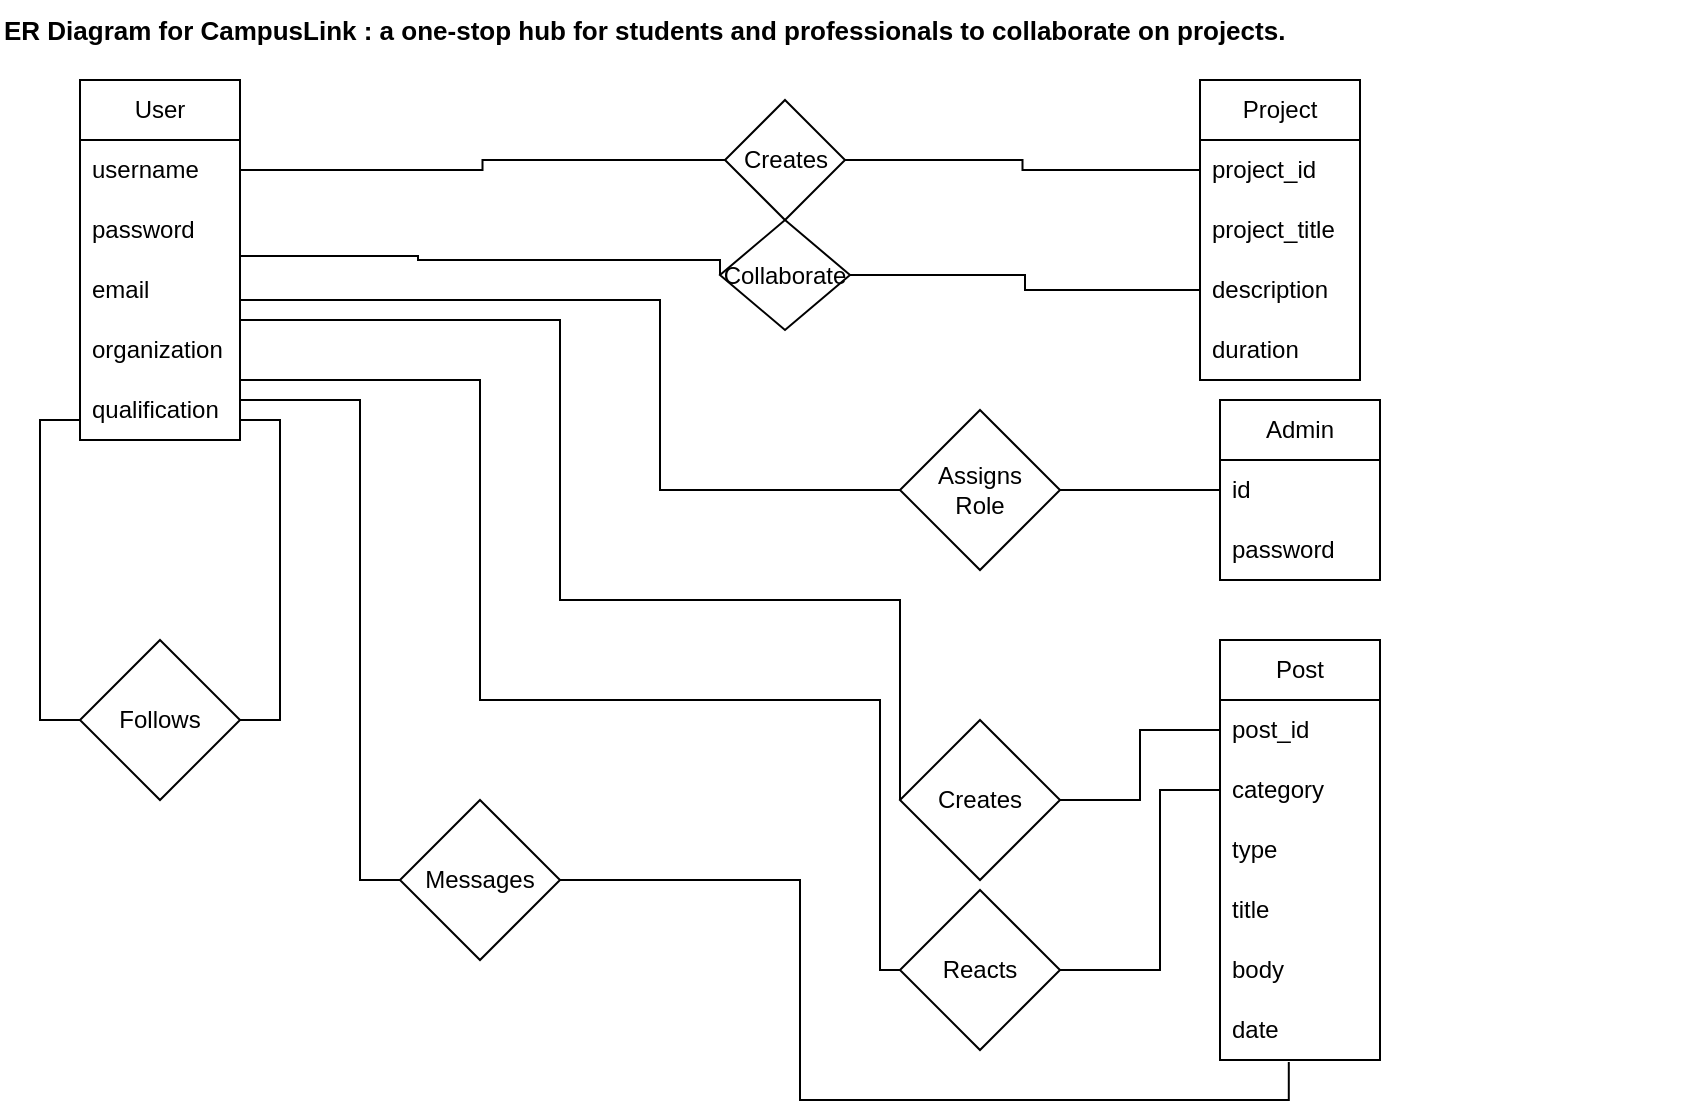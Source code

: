 <mxfile version="20.6.2" type="github">
  <diagram id="R2lEEEUBdFMjLlhIrx00" name="Page-1">
    <mxGraphModel dx="1038" dy="583" grid="1" gridSize="10" guides="1" tooltips="1" connect="1" arrows="1" fold="1" page="1" pageScale="1" pageWidth="850" pageHeight="1100" math="0" shadow="0" extFonts="Permanent Marker^https://fonts.googleapis.com/css?family=Permanent+Marker">
      <root>
        <mxCell id="0" />
        <mxCell id="1" parent="0" />
        <mxCell id="AKInlU7RmeM9Gv5LZh1b-44" style="edgeStyle=orthogonalEdgeStyle;rounded=0;orthogonalLoop=1;jettySize=auto;html=1;exitX=1;exitY=0;exitDx=0;exitDy=0;entryX=0;entryY=0.5;entryDx=0;entryDy=0;endArrow=none;endFill=0;" edge="1" parent="1" source="AKInlU7RmeM9Gv5LZh1b-3" target="AKInlU7RmeM9Gv5LZh1b-43">
          <mxGeometry relative="1" as="geometry">
            <Array as="points">
              <mxPoint x="120" y="128" />
              <mxPoint x="209" y="128" />
              <mxPoint x="209" y="130" />
              <mxPoint x="360" y="130" />
            </Array>
          </mxGeometry>
        </mxCell>
        <mxCell id="AKInlU7RmeM9Gv5LZh1b-47" style="edgeStyle=orthogonalEdgeStyle;rounded=0;orthogonalLoop=1;jettySize=auto;html=1;exitX=0.75;exitY=0;exitDx=0;exitDy=0;entryX=0;entryY=0.5;entryDx=0;entryDy=0;endArrow=none;endFill=0;" edge="1" parent="1" source="AKInlU7RmeM9Gv5LZh1b-3" target="AKInlU7RmeM9Gv5LZh1b-46">
          <mxGeometry relative="1" as="geometry">
            <Array as="points">
              <mxPoint x="120" y="40" />
              <mxPoint x="120" y="200" />
              <mxPoint x="180" y="200" />
              <mxPoint x="180" y="440" />
            </Array>
          </mxGeometry>
        </mxCell>
        <mxCell id="AKInlU7RmeM9Gv5LZh1b-3" value="User" style="swimlane;fontStyle=0;childLayout=stackLayout;horizontal=1;startSize=30;horizontalStack=0;resizeParent=1;resizeParentMax=0;resizeLast=0;collapsible=1;marginBottom=0;whiteSpace=wrap;html=1;" vertex="1" parent="1">
          <mxGeometry x="40" y="40" width="80" height="180" as="geometry" />
        </mxCell>
        <mxCell id="AKInlU7RmeM9Gv5LZh1b-4" value="username" style="text;strokeColor=none;fillColor=none;align=left;verticalAlign=middle;spacingLeft=4;spacingRight=4;overflow=hidden;points=[[0,0.5],[1,0.5]];portConstraint=eastwest;rotatable=0;whiteSpace=wrap;html=1;" vertex="1" parent="AKInlU7RmeM9Gv5LZh1b-3">
          <mxGeometry y="30" width="80" height="30" as="geometry" />
        </mxCell>
        <mxCell id="AKInlU7RmeM9Gv5LZh1b-5" value="password" style="text;strokeColor=none;fillColor=none;align=left;verticalAlign=middle;spacingLeft=4;spacingRight=4;overflow=hidden;points=[[0,0.5],[1,0.5]];portConstraint=eastwest;rotatable=0;whiteSpace=wrap;html=1;" vertex="1" parent="AKInlU7RmeM9Gv5LZh1b-3">
          <mxGeometry y="60" width="80" height="30" as="geometry" />
        </mxCell>
        <mxCell id="AKInlU7RmeM9Gv5LZh1b-6" value="email" style="text;strokeColor=none;fillColor=none;align=left;verticalAlign=middle;spacingLeft=4;spacingRight=4;overflow=hidden;points=[[0,0.5],[1,0.5]];portConstraint=eastwest;rotatable=0;whiteSpace=wrap;html=1;" vertex="1" parent="AKInlU7RmeM9Gv5LZh1b-3">
          <mxGeometry y="90" width="80" height="30" as="geometry" />
        </mxCell>
        <mxCell id="AKInlU7RmeM9Gv5LZh1b-7" value="organization" style="text;strokeColor=none;fillColor=none;align=left;verticalAlign=middle;spacingLeft=4;spacingRight=4;overflow=hidden;points=[[0,0.5],[1,0.5]];portConstraint=eastwest;rotatable=0;whiteSpace=wrap;html=1;" vertex="1" parent="AKInlU7RmeM9Gv5LZh1b-3">
          <mxGeometry y="120" width="80" height="30" as="geometry" />
        </mxCell>
        <mxCell id="AKInlU7RmeM9Gv5LZh1b-8" value="qualification" style="text;strokeColor=none;fillColor=none;align=left;verticalAlign=middle;spacingLeft=4;spacingRight=4;overflow=hidden;points=[[0,0.5],[1,0.5]];portConstraint=eastwest;rotatable=0;whiteSpace=wrap;html=1;" vertex="1" parent="AKInlU7RmeM9Gv5LZh1b-3">
          <mxGeometry y="150" width="80" height="30" as="geometry" />
        </mxCell>
        <mxCell id="AKInlU7RmeM9Gv5LZh1b-10" value="Admin" style="swimlane;fontStyle=0;childLayout=stackLayout;horizontal=1;startSize=30;horizontalStack=0;resizeParent=1;resizeParentMax=0;resizeLast=0;collapsible=1;marginBottom=0;whiteSpace=wrap;html=1;" vertex="1" parent="1">
          <mxGeometry x="610" y="200" width="80" height="90" as="geometry" />
        </mxCell>
        <mxCell id="AKInlU7RmeM9Gv5LZh1b-11" value="id" style="text;strokeColor=none;fillColor=none;align=left;verticalAlign=middle;spacingLeft=4;spacingRight=4;overflow=hidden;points=[[0,0.5],[1,0.5]];portConstraint=eastwest;rotatable=0;whiteSpace=wrap;html=1;" vertex="1" parent="AKInlU7RmeM9Gv5LZh1b-10">
          <mxGeometry y="30" width="80" height="30" as="geometry" />
        </mxCell>
        <mxCell id="AKInlU7RmeM9Gv5LZh1b-12" value="password" style="text;strokeColor=none;fillColor=none;align=left;verticalAlign=middle;spacingLeft=4;spacingRight=4;overflow=hidden;points=[[0,0.5],[1,0.5]];portConstraint=eastwest;rotatable=0;whiteSpace=wrap;html=1;" vertex="1" parent="AKInlU7RmeM9Gv5LZh1b-10">
          <mxGeometry y="60" width="80" height="30" as="geometry" />
        </mxCell>
        <mxCell id="AKInlU7RmeM9Gv5LZh1b-14" value="Post" style="swimlane;fontStyle=0;childLayout=stackLayout;horizontal=1;startSize=30;horizontalStack=0;resizeParent=1;resizeParentMax=0;resizeLast=0;collapsible=1;marginBottom=0;whiteSpace=wrap;html=1;" vertex="1" parent="1">
          <mxGeometry x="610" y="320" width="80" height="210" as="geometry" />
        </mxCell>
        <mxCell id="AKInlU7RmeM9Gv5LZh1b-15" value="post_id" style="text;strokeColor=none;fillColor=none;align=left;verticalAlign=middle;spacingLeft=4;spacingRight=4;overflow=hidden;points=[[0,0.5],[1,0.5]];portConstraint=eastwest;rotatable=0;whiteSpace=wrap;html=1;" vertex="1" parent="AKInlU7RmeM9Gv5LZh1b-14">
          <mxGeometry y="30" width="80" height="30" as="geometry" />
        </mxCell>
        <mxCell id="AKInlU7RmeM9Gv5LZh1b-16" value="category" style="text;strokeColor=none;fillColor=none;align=left;verticalAlign=middle;spacingLeft=4;spacingRight=4;overflow=hidden;points=[[0,0.5],[1,0.5]];portConstraint=eastwest;rotatable=0;whiteSpace=wrap;html=1;" vertex="1" parent="AKInlU7RmeM9Gv5LZh1b-14">
          <mxGeometry y="60" width="80" height="30" as="geometry" />
        </mxCell>
        <mxCell id="AKInlU7RmeM9Gv5LZh1b-17" value="type" style="text;strokeColor=none;fillColor=none;align=left;verticalAlign=middle;spacingLeft=4;spacingRight=4;overflow=hidden;points=[[0,0.5],[1,0.5]];portConstraint=eastwest;rotatable=0;whiteSpace=wrap;html=1;" vertex="1" parent="AKInlU7RmeM9Gv5LZh1b-14">
          <mxGeometry y="90" width="80" height="30" as="geometry" />
        </mxCell>
        <mxCell id="AKInlU7RmeM9Gv5LZh1b-18" value="title" style="text;strokeColor=none;fillColor=none;align=left;verticalAlign=middle;spacingLeft=4;spacingRight=4;overflow=hidden;points=[[0,0.5],[1,0.5]];portConstraint=eastwest;rotatable=0;whiteSpace=wrap;html=1;" vertex="1" parent="AKInlU7RmeM9Gv5LZh1b-14">
          <mxGeometry y="120" width="80" height="30" as="geometry" />
        </mxCell>
        <mxCell id="AKInlU7RmeM9Gv5LZh1b-19" value="body&lt;span style=&quot;color: rgba(0, 0, 0, 0); font-family: monospace; font-size: 0px;&quot;&gt;%3CmxGraphModel%3E%3Croot%3E%3CmxCell%20id%3D%220%22%2F%3E%3CmxCell%20id%3D%221%22%20parent%3D%220%22%2F%3E%3CmxCell%20id%3D%222%22%20value%3D%22type%22%20style%3D%22text%3BstrokeColor%3Dnone%3BfillColor%3Dnone%3Balign%3Dleft%3BverticalAlign%3Dmiddle%3BspacingLeft%3D4%3BspacingRight%3D4%3Boverflow%3Dhidden%3Bpoints%3D%5B%5B0%2C0.5%5D%2C%5B1%2C0.5%5D%5D%3BportConstraint%3Deastwest%3Brotatable%3D0%3BwhiteSpace%3Dwrap%3Bhtml%3D1%3B%22%20vertex%3D%221%22%20parent%3D%221%22%3E%3CmxGeometry%20x%3D%22280%22%20y%3D%22450%22%20width%3D%22140%22%20height%3D%2230%22%20as%3D%22geometry%22%2F%3E%3C%2FmxCell%3E%3C%2Froot%3E%3C%2FmxGraphModel%3E&lt;/span&gt;" style="text;strokeColor=none;fillColor=none;align=left;verticalAlign=middle;spacingLeft=4;spacingRight=4;overflow=hidden;points=[[0,0.5],[1,0.5]];portConstraint=eastwest;rotatable=0;whiteSpace=wrap;html=1;" vertex="1" parent="AKInlU7RmeM9Gv5LZh1b-14">
          <mxGeometry y="150" width="80" height="30" as="geometry" />
        </mxCell>
        <mxCell id="AKInlU7RmeM9Gv5LZh1b-20" value="date" style="text;strokeColor=none;fillColor=none;align=left;verticalAlign=middle;spacingLeft=4;spacingRight=4;overflow=hidden;points=[[0,0.5],[1,0.5]];portConstraint=eastwest;rotatable=0;whiteSpace=wrap;html=1;" vertex="1" parent="AKInlU7RmeM9Gv5LZh1b-14">
          <mxGeometry y="180" width="80" height="30" as="geometry" />
        </mxCell>
        <mxCell id="AKInlU7RmeM9Gv5LZh1b-25" style="edgeStyle=orthogonalEdgeStyle;rounded=0;orthogonalLoop=1;jettySize=auto;html=1;exitX=1;exitY=0.5;exitDx=0;exitDy=0;entryX=0;entryY=0.5;entryDx=0;entryDy=0;endArrow=none;endFill=0;" edge="1" parent="1" source="AKInlU7RmeM9Gv5LZh1b-21" target="AKInlU7RmeM9Gv5LZh1b-11">
          <mxGeometry relative="1" as="geometry" />
        </mxCell>
        <mxCell id="AKInlU7RmeM9Gv5LZh1b-21" value="Assigns&lt;br&gt;Role" style="rhombus;whiteSpace=wrap;html=1;" vertex="1" parent="1">
          <mxGeometry x="450" y="205" width="80" height="80" as="geometry" />
        </mxCell>
        <mxCell id="AKInlU7RmeM9Gv5LZh1b-24" style="edgeStyle=orthogonalEdgeStyle;rounded=0;orthogonalLoop=1;jettySize=auto;html=1;exitX=1;exitY=0.5;exitDx=0;exitDy=0;entryX=0;entryY=0.5;entryDx=0;entryDy=0;endArrow=none;endFill=0;" edge="1" parent="1" source="AKInlU7RmeM9Gv5LZh1b-5" target="AKInlU7RmeM9Gv5LZh1b-21">
          <mxGeometry relative="1" as="geometry">
            <Array as="points">
              <mxPoint x="120" y="150" />
              <mxPoint x="330" y="150" />
              <mxPoint x="330" y="245" />
            </Array>
          </mxGeometry>
        </mxCell>
        <mxCell id="AKInlU7RmeM9Gv5LZh1b-27" style="edgeStyle=orthogonalEdgeStyle;rounded=0;orthogonalLoop=1;jettySize=auto;html=1;exitX=0;exitY=0.5;exitDx=0;exitDy=0;entryX=1;entryY=0.5;entryDx=0;entryDy=0;endArrow=none;endFill=0;" edge="1" parent="1" source="AKInlU7RmeM9Gv5LZh1b-26" target="AKInlU7RmeM9Gv5LZh1b-7">
          <mxGeometry relative="1" as="geometry">
            <Array as="points">
              <mxPoint x="450" y="300" />
              <mxPoint x="280" y="300" />
              <mxPoint x="280" y="160" />
              <mxPoint x="120" y="160" />
            </Array>
          </mxGeometry>
        </mxCell>
        <mxCell id="AKInlU7RmeM9Gv5LZh1b-28" style="edgeStyle=orthogonalEdgeStyle;rounded=0;orthogonalLoop=1;jettySize=auto;html=1;endArrow=none;endFill=0;" edge="1" parent="1" source="AKInlU7RmeM9Gv5LZh1b-26" target="AKInlU7RmeM9Gv5LZh1b-15">
          <mxGeometry relative="1" as="geometry" />
        </mxCell>
        <mxCell id="AKInlU7RmeM9Gv5LZh1b-26" value="Creates" style="rhombus;whiteSpace=wrap;html=1;" vertex="1" parent="1">
          <mxGeometry x="450" y="360" width="80" height="80" as="geometry" />
        </mxCell>
        <mxCell id="AKInlU7RmeM9Gv5LZh1b-31" style="edgeStyle=orthogonalEdgeStyle;rounded=0;orthogonalLoop=1;jettySize=auto;html=1;exitX=1;exitY=0.5;exitDx=0;exitDy=0;endArrow=none;endFill=0;" edge="1" parent="1" source="AKInlU7RmeM9Gv5LZh1b-29" target="AKInlU7RmeM9Gv5LZh1b-16">
          <mxGeometry relative="1" as="geometry">
            <Array as="points">
              <mxPoint x="580" y="485" />
              <mxPoint x="580" y="395" />
            </Array>
          </mxGeometry>
        </mxCell>
        <mxCell id="AKInlU7RmeM9Gv5LZh1b-29" value="Reacts" style="rhombus;whiteSpace=wrap;html=1;" vertex="1" parent="1">
          <mxGeometry x="450" y="445" width="80" height="80" as="geometry" />
        </mxCell>
        <mxCell id="AKInlU7RmeM9Gv5LZh1b-30" style="edgeStyle=orthogonalEdgeStyle;rounded=0;orthogonalLoop=1;jettySize=auto;html=1;exitX=1;exitY=0.5;exitDx=0;exitDy=0;entryX=0;entryY=0.5;entryDx=0;entryDy=0;endArrow=none;endFill=0;" edge="1" parent="1" source="AKInlU7RmeM9Gv5LZh1b-8" target="AKInlU7RmeM9Gv5LZh1b-29">
          <mxGeometry relative="1" as="geometry">
            <Array as="points">
              <mxPoint x="120" y="190" />
              <mxPoint x="240" y="190" />
              <mxPoint x="240" y="350" />
              <mxPoint x="440" y="350" />
            </Array>
          </mxGeometry>
        </mxCell>
        <mxCell id="AKInlU7RmeM9Gv5LZh1b-32" value="Follows" style="rhombus;whiteSpace=wrap;html=1;" vertex="1" parent="1">
          <mxGeometry x="40" y="320" width="80" height="80" as="geometry" />
        </mxCell>
        <mxCell id="AKInlU7RmeM9Gv5LZh1b-33" style="edgeStyle=orthogonalEdgeStyle;rounded=0;orthogonalLoop=1;jettySize=auto;html=1;exitX=0;exitY=0.5;exitDx=0;exitDy=0;entryX=0;entryY=0.5;entryDx=0;entryDy=0;endArrow=none;endFill=0;" edge="1" parent="1" source="AKInlU7RmeM9Gv5LZh1b-8" target="AKInlU7RmeM9Gv5LZh1b-32">
          <mxGeometry relative="1" as="geometry">
            <Array as="points">
              <mxPoint x="40" y="210" />
              <mxPoint x="20" y="210" />
              <mxPoint x="20" y="360" />
            </Array>
          </mxGeometry>
        </mxCell>
        <mxCell id="AKInlU7RmeM9Gv5LZh1b-34" style="edgeStyle=orthogonalEdgeStyle;rounded=0;orthogonalLoop=1;jettySize=auto;html=1;exitX=1;exitY=0.5;exitDx=0;exitDy=0;entryX=1;entryY=0.5;entryDx=0;entryDy=0;endArrow=none;endFill=0;" edge="1" parent="1" source="AKInlU7RmeM9Gv5LZh1b-6" target="AKInlU7RmeM9Gv5LZh1b-32">
          <mxGeometry relative="1" as="geometry">
            <Array as="points">
              <mxPoint x="120" y="210" />
              <mxPoint x="140" y="210" />
              <mxPoint x="140" y="360" />
            </Array>
          </mxGeometry>
        </mxCell>
        <mxCell id="AKInlU7RmeM9Gv5LZh1b-35" value="Project" style="swimlane;fontStyle=0;childLayout=stackLayout;horizontal=1;startSize=30;horizontalStack=0;resizeParent=1;resizeParentMax=0;resizeLast=0;collapsible=1;marginBottom=0;whiteSpace=wrap;html=1;" vertex="1" parent="1">
          <mxGeometry x="600" y="40" width="80" height="150" as="geometry" />
        </mxCell>
        <mxCell id="AKInlU7RmeM9Gv5LZh1b-36" value="project_id" style="text;strokeColor=none;fillColor=none;align=left;verticalAlign=middle;spacingLeft=4;spacingRight=4;overflow=hidden;points=[[0,0.5],[1,0.5]];portConstraint=eastwest;rotatable=0;whiteSpace=wrap;html=1;" vertex="1" parent="AKInlU7RmeM9Gv5LZh1b-35">
          <mxGeometry y="30" width="80" height="30" as="geometry" />
        </mxCell>
        <mxCell id="AKInlU7RmeM9Gv5LZh1b-37" value="project_title" style="text;strokeColor=none;fillColor=none;align=left;verticalAlign=middle;spacingLeft=4;spacingRight=4;overflow=hidden;points=[[0,0.5],[1,0.5]];portConstraint=eastwest;rotatable=0;whiteSpace=wrap;html=1;" vertex="1" parent="AKInlU7RmeM9Gv5LZh1b-35">
          <mxGeometry y="60" width="80" height="30" as="geometry" />
        </mxCell>
        <mxCell id="AKInlU7RmeM9Gv5LZh1b-38" value="description" style="text;strokeColor=none;fillColor=none;align=left;verticalAlign=middle;spacingLeft=4;spacingRight=4;overflow=hidden;points=[[0,0.5],[1,0.5]];portConstraint=eastwest;rotatable=0;whiteSpace=wrap;html=1;" vertex="1" parent="AKInlU7RmeM9Gv5LZh1b-35">
          <mxGeometry y="90" width="80" height="30" as="geometry" />
        </mxCell>
        <mxCell id="AKInlU7RmeM9Gv5LZh1b-39" value="duration" style="text;strokeColor=none;fillColor=none;align=left;verticalAlign=middle;spacingLeft=4;spacingRight=4;overflow=hidden;points=[[0,0.5],[1,0.5]];portConstraint=eastwest;rotatable=0;whiteSpace=wrap;html=1;" vertex="1" parent="AKInlU7RmeM9Gv5LZh1b-35">
          <mxGeometry y="120" width="80" height="30" as="geometry" />
        </mxCell>
        <mxCell id="AKInlU7RmeM9Gv5LZh1b-41" style="edgeStyle=orthogonalEdgeStyle;rounded=0;orthogonalLoop=1;jettySize=auto;html=1;exitX=1;exitY=0.5;exitDx=0;exitDy=0;endArrow=none;endFill=0;" edge="1" parent="1" source="AKInlU7RmeM9Gv5LZh1b-40" target="AKInlU7RmeM9Gv5LZh1b-36">
          <mxGeometry relative="1" as="geometry" />
        </mxCell>
        <mxCell id="AKInlU7RmeM9Gv5LZh1b-40" value="Creates" style="rhombus;whiteSpace=wrap;html=1;" vertex="1" parent="1">
          <mxGeometry x="362.5" y="50" width="60" height="60" as="geometry" />
        </mxCell>
        <mxCell id="AKInlU7RmeM9Gv5LZh1b-42" style="edgeStyle=orthogonalEdgeStyle;rounded=0;orthogonalLoop=1;jettySize=auto;html=1;exitX=1;exitY=0.5;exitDx=0;exitDy=0;endArrow=none;endFill=0;" edge="1" parent="1" source="AKInlU7RmeM9Gv5LZh1b-4" target="AKInlU7RmeM9Gv5LZh1b-40">
          <mxGeometry relative="1" as="geometry" />
        </mxCell>
        <mxCell id="AKInlU7RmeM9Gv5LZh1b-45" style="edgeStyle=orthogonalEdgeStyle;rounded=0;orthogonalLoop=1;jettySize=auto;html=1;exitX=1;exitY=0.5;exitDx=0;exitDy=0;endArrow=none;endFill=0;" edge="1" parent="1" source="AKInlU7RmeM9Gv5LZh1b-43" target="AKInlU7RmeM9Gv5LZh1b-38">
          <mxGeometry relative="1" as="geometry" />
        </mxCell>
        <mxCell id="AKInlU7RmeM9Gv5LZh1b-43" value="Collaborate" style="rhombus;whiteSpace=wrap;html=1;" vertex="1" parent="1">
          <mxGeometry x="360" y="110" width="65" height="55" as="geometry" />
        </mxCell>
        <mxCell id="AKInlU7RmeM9Gv5LZh1b-48" style="edgeStyle=orthogonalEdgeStyle;rounded=0;orthogonalLoop=1;jettySize=auto;html=1;exitX=1;exitY=0.5;exitDx=0;exitDy=0;entryX=0.43;entryY=1.033;entryDx=0;entryDy=0;entryPerimeter=0;endArrow=none;endFill=0;" edge="1" parent="1" source="AKInlU7RmeM9Gv5LZh1b-46" target="AKInlU7RmeM9Gv5LZh1b-20">
          <mxGeometry relative="1" as="geometry">
            <Array as="points">
              <mxPoint x="400" y="440" />
              <mxPoint x="400" y="550" />
              <mxPoint x="644" y="550" />
            </Array>
          </mxGeometry>
        </mxCell>
        <mxCell id="AKInlU7RmeM9Gv5LZh1b-46" value="Messages" style="rhombus;whiteSpace=wrap;html=1;" vertex="1" parent="1">
          <mxGeometry x="200" y="400" width="80" height="80" as="geometry" />
        </mxCell>
        <mxCell id="AKInlU7RmeM9Gv5LZh1b-50" value="&lt;b&gt;&lt;font style=&quot;font-size: 13px;&quot;&gt;ER Diagram for CampusLink :&amp;nbsp;a one-stop hub for students and professionals to collaborate on projects.&lt;/font&gt;&lt;/b&gt;" style="text;html=1;strokeColor=none;fillColor=none;align=left;verticalAlign=middle;whiteSpace=wrap;rounded=0;" vertex="1" parent="1">
          <mxGeometry width="850" height="30" as="geometry" />
        </mxCell>
      </root>
    </mxGraphModel>
  </diagram>
</mxfile>
